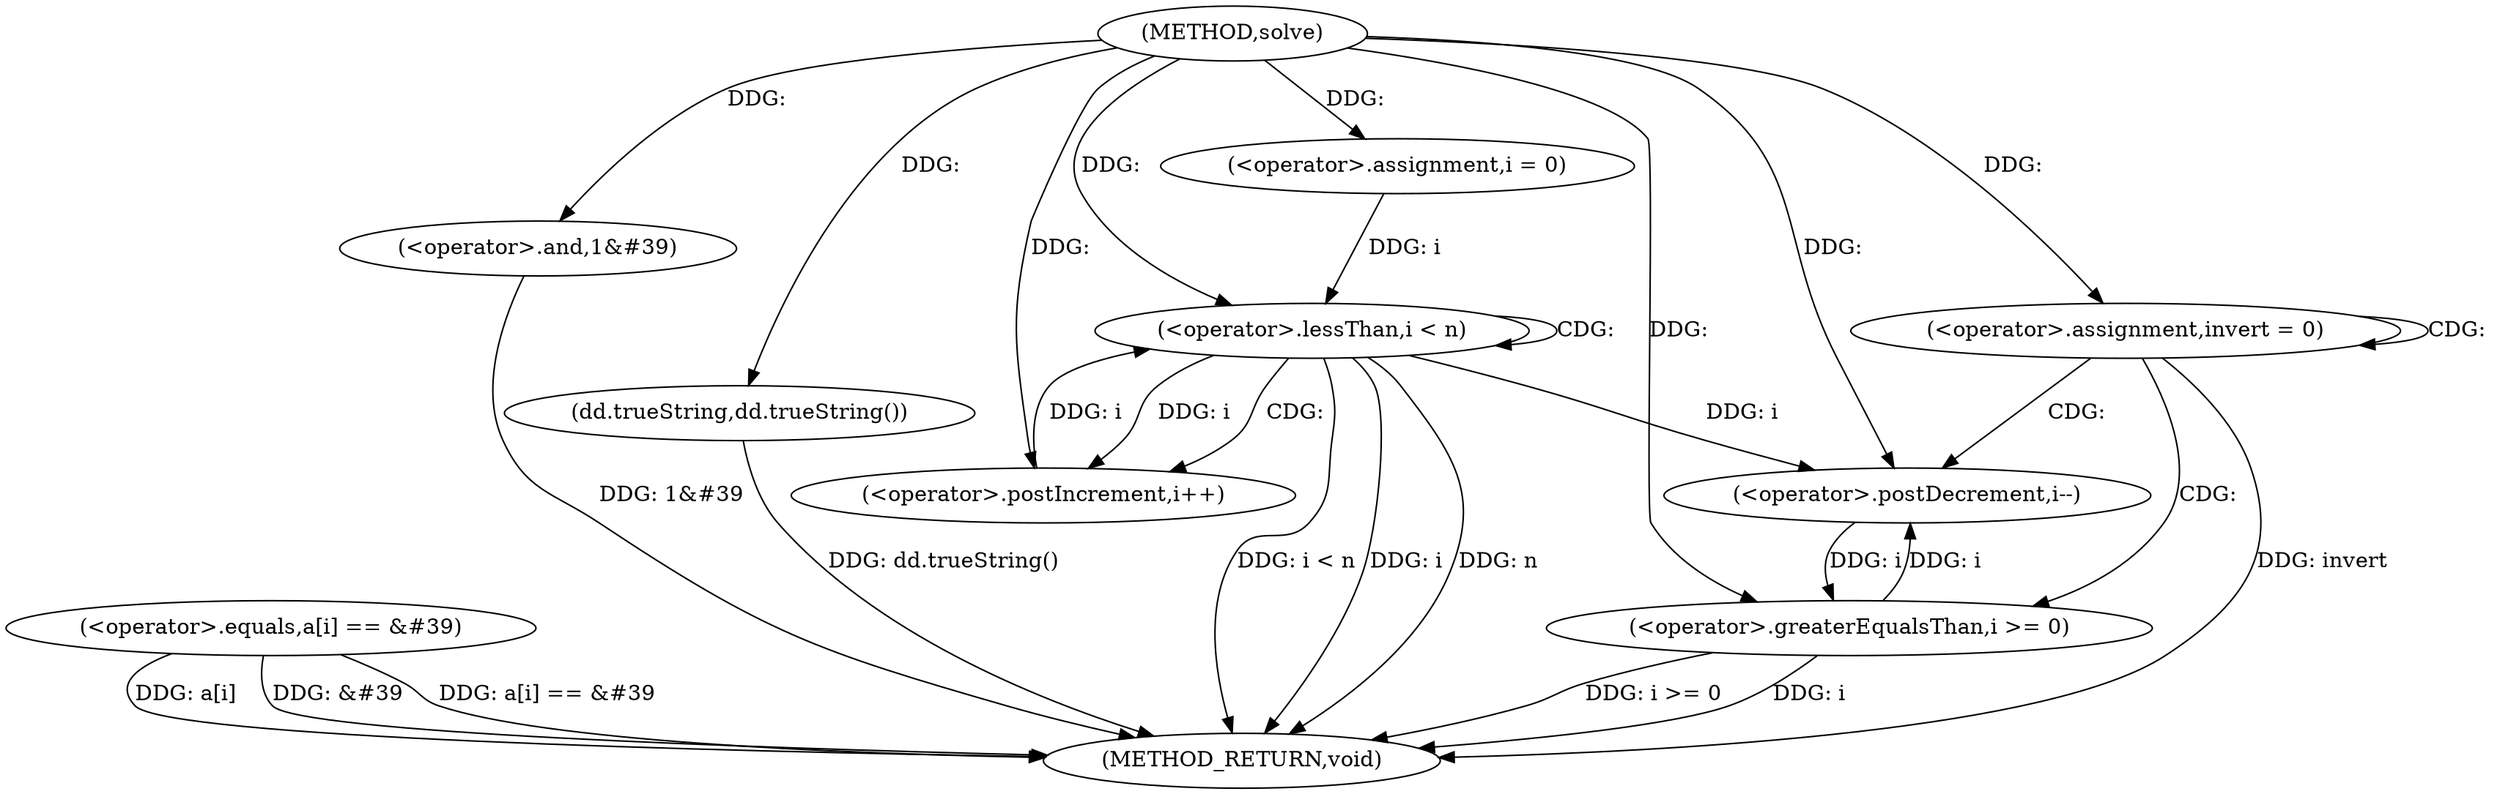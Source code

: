 digraph "solve" {  
"1000273" [label = "(METHOD,solve)" ]
"1000367" [label = "(METHOD_RETURN,void)" ]
"1000286" [label = "(<operator>.equals,a[i] == &#39)" ]
"1000292" [label = "(<operator>.and,1&#39)" ]
"1000366" [label = "(dd.trueString,dd.trueString())" ]
"1000278" [label = "(<operator>.assignment,i = 0)" ]
"1000281" [label = "(<operator>.lessThan,i < n)" ]
"1000284" [label = "(<operator>.postIncrement,i++)" ]
"1000303" [label = "(<operator>.assignment,invert = 0)" ]
"1000306" [label = "(<operator>.greaterEqualsThan,i >= 0)" ]
"1000309" [label = "(<operator>.postDecrement,i--)" ]
  "1000281" -> "1000367"  [ label = "DDG: i"] 
  "1000281" -> "1000367"  [ label = "DDG: n"] 
  "1000281" -> "1000367"  [ label = "DDG: i < n"] 
  "1000286" -> "1000367"  [ label = "DDG: a[i]"] 
  "1000286" -> "1000367"  [ label = "DDG: &#39"] 
  "1000286" -> "1000367"  [ label = "DDG: a[i] == &#39"] 
  "1000292" -> "1000367"  [ label = "DDG: 1&#39"] 
  "1000303" -> "1000367"  [ label = "DDG: invert"] 
  "1000366" -> "1000367"  [ label = "DDG: dd.trueString()"] 
  "1000306" -> "1000367"  [ label = "DDG: i"] 
  "1000306" -> "1000367"  [ label = "DDG: i >= 0"] 
  "1000273" -> "1000366"  [ label = "DDG: "] 
  "1000273" -> "1000278"  [ label = "DDG: "] 
  "1000273" -> "1000292"  [ label = "DDG: "] 
  "1000273" -> "1000303"  [ label = "DDG: "] 
  "1000278" -> "1000281"  [ label = "DDG: i"] 
  "1000284" -> "1000281"  [ label = "DDG: i"] 
  "1000273" -> "1000281"  [ label = "DDG: "] 
  "1000281" -> "1000284"  [ label = "DDG: i"] 
  "1000273" -> "1000284"  [ label = "DDG: "] 
  "1000309" -> "1000306"  [ label = "DDG: i"] 
  "1000273" -> "1000306"  [ label = "DDG: "] 
  "1000281" -> "1000309"  [ label = "DDG: i"] 
  "1000306" -> "1000309"  [ label = "DDG: i"] 
  "1000273" -> "1000309"  [ label = "DDG: "] 
  "1000281" -> "1000281"  [ label = "CDG: "] 
  "1000281" -> "1000284"  [ label = "CDG: "] 
  "1000303" -> "1000309"  [ label = "CDG: "] 
  "1000303" -> "1000303"  [ label = "CDG: "] 
  "1000303" -> "1000306"  [ label = "CDG: "] 
}
